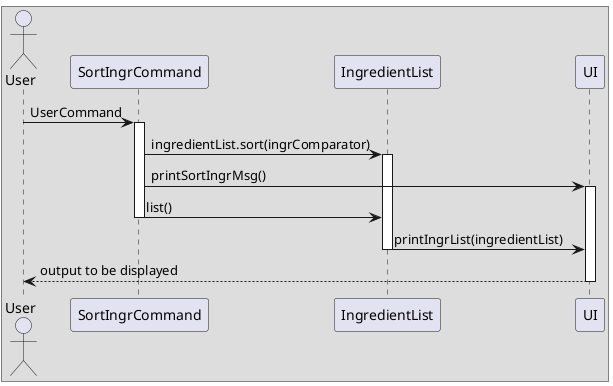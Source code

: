 @startuml
'https://plantuml.com/sequence-diagram

box
actor User
User -> SortIngrCommand: UserCommand

activate SortIngrCommand

SortIngrCommand -> IngredientList: ingredientList.sort(ingrComparator)

activate IngredientList

SortIngrCommand -> UI : printSortIngrMsg()

activate UI

SortIngrCommand -> IngredientList: list()
deactivate SortIngrCommand

IngredientList -> UI: printIngrList(ingredientList)
deactivate IngredientList
User <-- UI: output to be displayed

 deactivate UI






@enduml